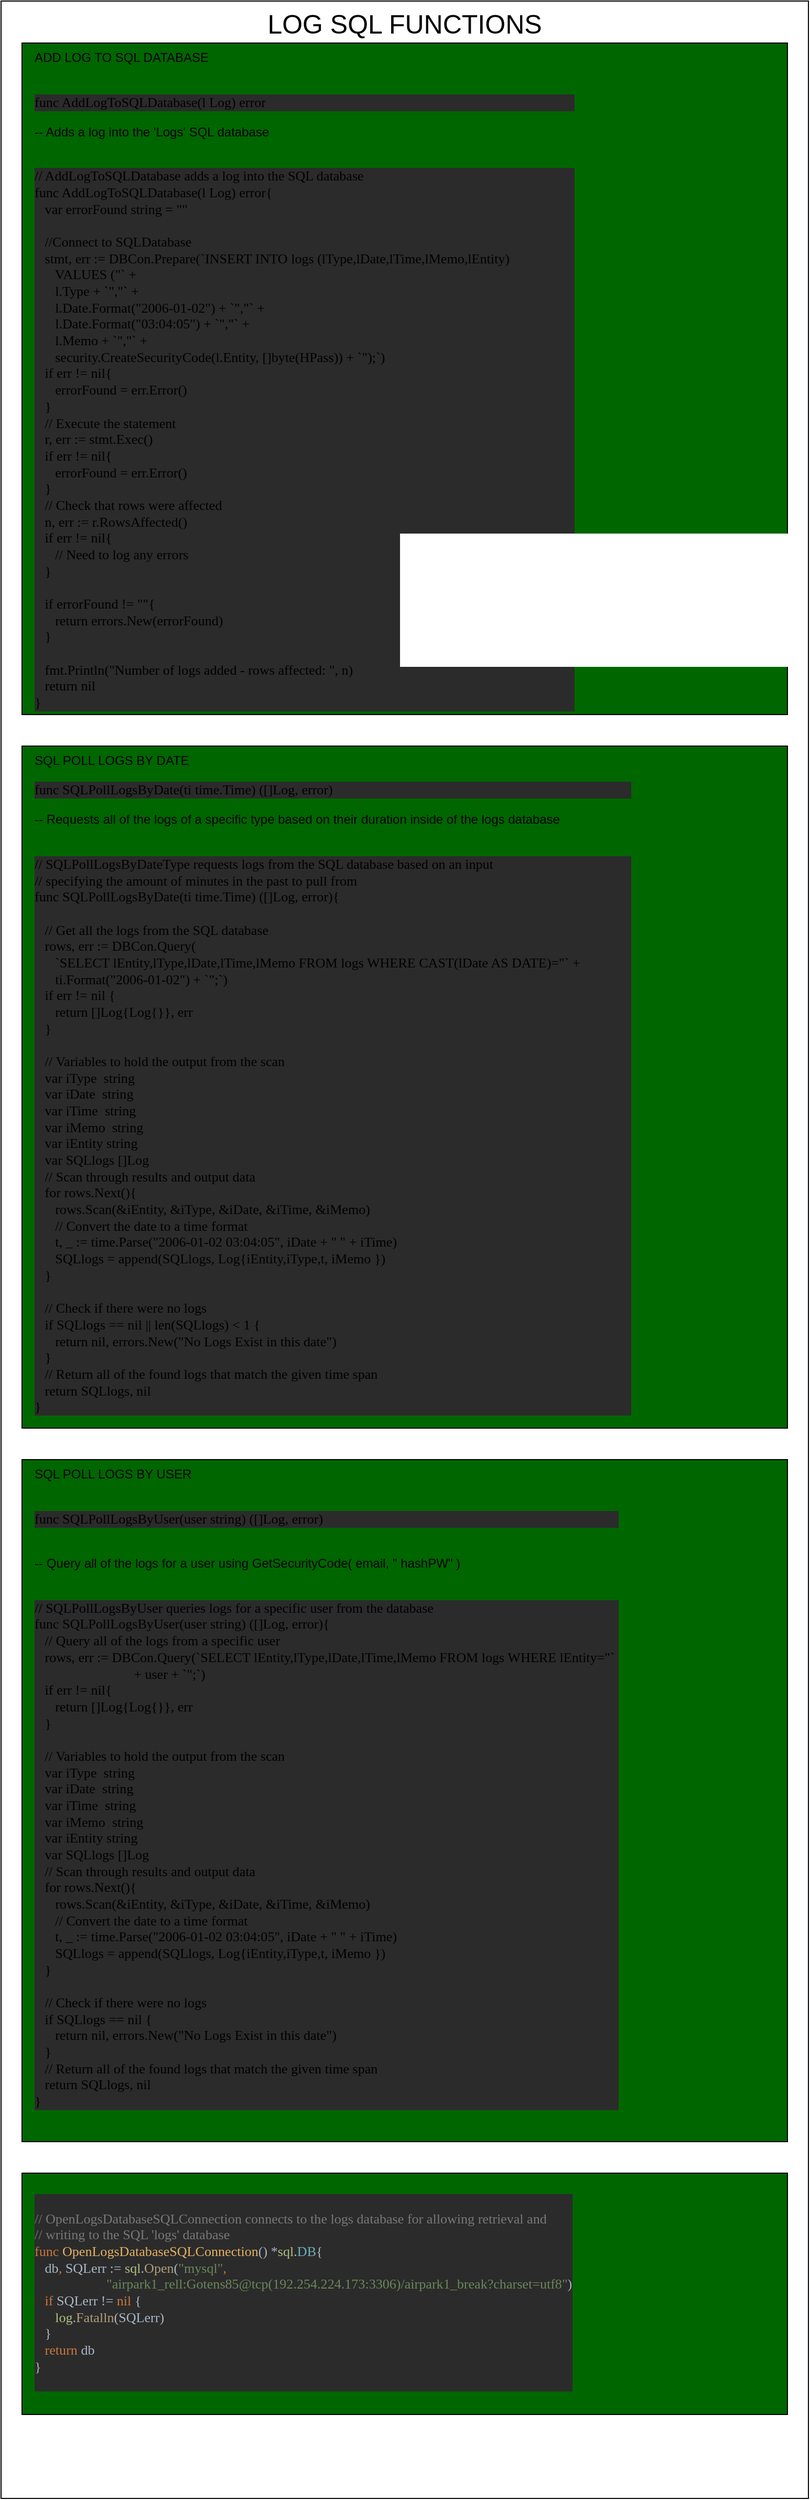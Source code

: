 <mxfile version="13.0.2" type="github">
  <diagram id="lD6KHarhcCYwHScnSqFV" name="Page-1">
    <mxGraphModel dx="876" dy="1772" grid="1" gridSize="10" guides="1" tooltips="1" connect="1" arrows="1" fold="1" page="1" pageScale="1" pageWidth="850" pageHeight="1100" math="0" shadow="0">
      <root>
        <mxCell id="0" />
        <mxCell id="1" parent="0" />
        <mxCell id="ufBeylbA63SAaLsGzbN_-1" value="&lt;font style=&quot;font-size: 25px&quot;&gt;LOG SQL FUNCTIONS&lt;/font&gt;" style="rounded=0;whiteSpace=wrap;html=1;verticalAlign=top;" parent="1" vertex="1">
          <mxGeometry x="10" y="-200" width="770" height="2380" as="geometry" />
        </mxCell>
        <mxCell id="ufBeylbA63SAaLsGzbN_-2" value="&lt;div&gt;ADD LOG TO SQL DATABASE&lt;br&gt;&lt;/div&gt;&lt;div&gt;&lt;br&gt;&lt;/div&gt;&lt;pre style=&quot;background-color: rgb(43 , 43 , 43) ; font-family: &amp;#34;consolas&amp;#34; ; font-size: 9.8pt&quot;&gt;&lt;span&gt;func &lt;/span&gt;&lt;span&gt;AddLogToSQLDatabase&lt;/span&gt;(l &lt;span&gt;Log&lt;/span&gt;) &lt;span&gt;error&lt;/span&gt;&lt;/pre&gt;&lt;div&gt;-- Adds a log into the &#39;Logs&#39; SQL database&lt;br&gt;&lt;/div&gt;&lt;div&gt;&lt;br&gt;&lt;/div&gt;&lt;div&gt;&lt;pre style=&quot;background-color: rgb(43 , 43 , 43) ; font-family: &amp;#34;consolas&amp;#34; ; font-size: 9.8pt&quot;&gt;&lt;span&gt;// AddLogToSQLDatabase adds a log into the SQL database&lt;br&gt;&lt;/span&gt;&lt;span&gt;func &lt;/span&gt;&lt;span&gt;AddLogToSQLDatabase&lt;/span&gt;(l &lt;span&gt;Log&lt;/span&gt;) &lt;span&gt;error&lt;/span&gt;{&lt;br&gt;   &lt;span&gt;var &lt;/span&gt;errorFound &lt;span&gt;string &lt;/span&gt;= &lt;span&gt;&quot;&quot;&lt;br&gt;&lt;/span&gt;&lt;span&gt;&lt;br&gt;&lt;/span&gt;&lt;span&gt;   &lt;/span&gt;&lt;span&gt;//Connect to SQLDatabase&lt;br&gt;&lt;/span&gt;&lt;span&gt;   &lt;/span&gt;stmt&lt;span&gt;, &lt;/span&gt;err := DBCon.&lt;span&gt;Prepare&lt;/span&gt;(&lt;span&gt;`INSERT INTO logs (lType,lDate,lTime,lMemo,lEntity)                   &lt;br&gt;&lt;/span&gt;&lt;span&gt;      VALUES (&quot;` &lt;/span&gt;+&lt;br&gt;      l.Type + &lt;span&gt;`&quot;,&quot;` &lt;/span&gt;+&lt;br&gt;      l.Date.&lt;span&gt;Format&lt;/span&gt;(&lt;span&gt;&quot;2006-01-02&quot;&lt;/span&gt;) + &lt;span&gt;`&quot;,&quot;` &lt;/span&gt;+&lt;br&gt;      l.Date.&lt;span&gt;Format&lt;/span&gt;(&lt;span&gt;&quot;03:04:05&quot;&lt;/span&gt;) + &lt;span&gt;`&quot;,&quot;` &lt;/span&gt;+&lt;br&gt;      l.Memo + &lt;span&gt;`&quot;,&quot;` &lt;/span&gt;+&lt;br&gt;      &lt;span&gt;security&lt;/span&gt;.&lt;span&gt;CreateSecurityCode&lt;/span&gt;(l.Entity&lt;span&gt;, &lt;/span&gt;[]&lt;span&gt;byte&lt;/span&gt;(HPass)) + &lt;span&gt;`&quot;);`&lt;/span&gt;)&lt;br&gt;   &lt;span&gt;if &lt;/span&gt;err != &lt;span&gt;nil&lt;/span&gt;{&lt;br&gt;      errorFound = err.&lt;span&gt;Error&lt;/span&gt;()&lt;br&gt;   }&lt;br&gt;   &lt;span&gt;// Execute the statement&lt;br&gt;&lt;/span&gt;&lt;span&gt;   &lt;/span&gt;r&lt;span&gt;, &lt;/span&gt;err := stmt.&lt;span&gt;Exec&lt;/span&gt;()&lt;br&gt;   &lt;span&gt;if &lt;/span&gt;err != &lt;span&gt;nil&lt;/span&gt;{&lt;br&gt;      errorFound = err.&lt;span&gt;Error&lt;/span&gt;()&lt;br&gt;   }&lt;br&gt;   &lt;span&gt;// Check that rows were affected&lt;br&gt;&lt;/span&gt;&lt;span&gt;   &lt;/span&gt;n&lt;span&gt;, &lt;/span&gt;err := r.&lt;span&gt;RowsAffected&lt;/span&gt;()&lt;br&gt;   &lt;span&gt;if &lt;/span&gt;err != &lt;span&gt;nil&lt;/span&gt;{&lt;br&gt;      &lt;span&gt;// Need to log any errors&lt;br&gt;&lt;/span&gt;&lt;span&gt;   &lt;/span&gt;}&lt;br&gt;&lt;br&gt;   &lt;span&gt;if &lt;/span&gt;errorFound != &lt;span&gt;&quot;&quot;&lt;/span&gt;{&lt;br&gt;      &lt;span&gt;return &lt;/span&gt;&lt;span&gt;errors&lt;/span&gt;.&lt;span&gt;New&lt;/span&gt;(errorFound)&lt;br&gt;   }&lt;br&gt;&lt;br&gt;   &lt;span&gt;fmt&lt;/span&gt;.&lt;span&gt;Println&lt;/span&gt;(&lt;span&gt;&quot;Number of logs added - rows affected: &quot;&lt;/span&gt;&lt;span&gt;, &lt;/span&gt;n)&lt;br&gt;   &lt;span&gt;return nil&lt;br&gt;&lt;/span&gt;}&lt;/pre&gt;&lt;/div&gt;&lt;div&gt;&lt;br&gt;&lt;br&gt;&lt;/div&gt;" style="rounded=0;whiteSpace=wrap;html=1;fillColor=#006600;align=left;verticalAlign=top;spacingLeft=10;" parent="1" vertex="1">
          <mxGeometry x="30" y="-160" width="730" height="640" as="geometry" />
        </mxCell>
        <mxCell id="ufBeylbA63SAaLsGzbN_-3" value="&lt;div&gt;SQL POLL LOGS BY DATE&lt;br&gt;&lt;/div&gt;&lt;pre style=&quot;background-color: rgb(43 , 43 , 43) ; font-family: &amp;#34;consolas&amp;#34; ; font-size: 9.8pt&quot;&gt;&lt;span&gt;func &lt;/span&gt;&lt;span&gt;SQLPollLogsByDate&lt;/span&gt;(ti &lt;span&gt;time&lt;/span&gt;.&lt;span&gt;Time&lt;/span&gt;) ([]&lt;span&gt;Log&lt;/span&gt;&lt;span&gt;, &lt;/span&gt;&lt;span&gt;error&lt;/span&gt;)&lt;/pre&gt;&lt;div&gt;-- Requests all of the logs of a specific type based on their duration inside of the logs database&lt;br&gt;&lt;/div&gt;&lt;div&gt;&lt;br&gt;&lt;/div&gt;&lt;div&gt;&lt;pre style=&quot;background-color: rgb(43 , 43 , 43) ; font-family: &amp;#34;consolas&amp;#34; ; font-size: 9.8pt&quot;&gt;&lt;span&gt;// SQLPollLogsByDateType requests logs from the SQL database based on an input&lt;br&gt;&lt;/span&gt;&lt;span&gt;// specifying the amount of minutes in the past to pull from&lt;br&gt;&lt;/span&gt;&lt;span&gt;func &lt;/span&gt;&lt;span&gt;SQLPollLogsByDate&lt;/span&gt;(ti &lt;span&gt;time&lt;/span&gt;.&lt;span&gt;Time&lt;/span&gt;) ([]&lt;span&gt;Log&lt;/span&gt;&lt;span&gt;, &lt;/span&gt;&lt;span&gt;error&lt;/span&gt;){&lt;br&gt;&lt;br&gt;   &lt;span&gt;// Get all the logs from the SQL database&lt;br&gt;&lt;/span&gt;&lt;span&gt;   &lt;/span&gt;rows&lt;span&gt;, &lt;/span&gt;err := DBCon.&lt;span&gt;Query&lt;/span&gt;(&lt;br&gt;      &lt;span&gt;`SELECT lEntity,lType,lDate,lTime,lMemo FROM logs WHERE CAST(lDate AS DATE)=&quot;` &lt;/span&gt;+               &lt;br&gt;      ti.&lt;span&gt;Format&lt;/span&gt;(&lt;span&gt;&quot;2006-01-02&quot;&lt;/span&gt;) + &lt;span&gt;`&quot;;`&lt;/span&gt;)&lt;br&gt;   &lt;span&gt;if &lt;/span&gt;err != &lt;span&gt;nil &lt;/span&gt;{&lt;br&gt;      &lt;span&gt;return &lt;/span&gt;[]&lt;span&gt;Log&lt;/span&gt;{&lt;span&gt;Log&lt;/span&gt;{}}&lt;span&gt;, &lt;/span&gt;err&lt;br&gt;   }&lt;br&gt;&lt;br&gt;   &lt;span&gt;// Variables to hold the output from the scan&lt;br&gt;&lt;/span&gt;&lt;span&gt;   &lt;/span&gt;&lt;span&gt;var &lt;/span&gt;iType  &lt;span&gt;string&lt;br&gt;&lt;/span&gt;&lt;span&gt;   var &lt;/span&gt;iDate  &lt;span&gt;string&lt;br&gt;&lt;/span&gt;&lt;span&gt;   var &lt;/span&gt;iTime  &lt;span&gt;string&lt;br&gt;&lt;/span&gt;&lt;span&gt;   var &lt;/span&gt;iMemo  &lt;span&gt;string&lt;br&gt;&lt;/span&gt;&lt;span&gt;   var &lt;/span&gt;iEntity &lt;span&gt;string&lt;br&gt;&lt;/span&gt;&lt;span&gt;   var &lt;/span&gt;SQLlogs []&lt;span&gt;Log&lt;br&gt;&lt;/span&gt;&lt;span&gt;   &lt;/span&gt;&lt;span&gt;// Scan through results and output data&lt;br&gt;&lt;/span&gt;&lt;span&gt;   &lt;/span&gt;&lt;span&gt;for &lt;/span&gt;rows.&lt;span&gt;Next&lt;/span&gt;(){&lt;br&gt;      rows.&lt;span&gt;Scan&lt;/span&gt;(&amp;amp;iEntity&lt;span&gt;, &lt;/span&gt;&amp;amp;iType&lt;span&gt;, &lt;/span&gt;&amp;amp;iDate&lt;span&gt;, &lt;/span&gt;&amp;amp;iTime&lt;span&gt;, &lt;/span&gt;&amp;amp;iMemo)&lt;br&gt;      &lt;span&gt;// Convert the date to a time format&lt;br&gt;&lt;/span&gt;&lt;span&gt;      &lt;/span&gt;t&lt;span&gt;, &lt;/span&gt;_ := &lt;span&gt;time&lt;/span&gt;.&lt;span&gt;Parse&lt;/span&gt;(&lt;span&gt;&quot;2006-01-02 03:04:05&quot;&lt;/span&gt;&lt;span&gt;, &lt;/span&gt;iDate + &lt;span&gt;&quot; &quot; &lt;/span&gt;+ iTime)&lt;br&gt;      SQLlogs = &lt;span&gt;append&lt;/span&gt;(SQLlogs&lt;span&gt;, &lt;/span&gt;&lt;span&gt;Log&lt;/span&gt;{iEntity&lt;span&gt;,&lt;/span&gt;iType&lt;span&gt;,&lt;/span&gt;t&lt;span&gt;, &lt;/span&gt;iMemo })&lt;br&gt;   }&lt;br&gt;&lt;br&gt;   &lt;span&gt;// Check if there were no logs&lt;br&gt;&lt;/span&gt;&lt;span&gt;   &lt;/span&gt;&lt;span&gt;if &lt;/span&gt;SQLlogs == &lt;span&gt;nil &lt;/span&gt;|| &lt;span&gt;len&lt;/span&gt;(SQLlogs) &amp;lt; &lt;span&gt;1 &lt;/span&gt;{&lt;br&gt;      &lt;span&gt;return nil&lt;/span&gt;&lt;span&gt;, &lt;/span&gt;&lt;span&gt;errors&lt;/span&gt;.&lt;span&gt;New&lt;/span&gt;(&lt;span&gt;&quot;No Logs Exist in this date&quot;&lt;/span&gt;)&lt;br&gt;   }&lt;br&gt;   &lt;span&gt;// Return all of the found logs that match the given time span&lt;br&gt;&lt;/span&gt;&lt;span&gt;   &lt;/span&gt;&lt;span&gt;return &lt;/span&gt;SQLlogs&lt;span&gt;, &lt;/span&gt;&lt;span&gt;nil&lt;br&gt;&lt;/span&gt;}&lt;/pre&gt;&lt;/div&gt;&lt;div&gt;&lt;br&gt;&lt;br&gt;&lt;/div&gt;" style="rounded=0;whiteSpace=wrap;html=1;fillColor=#006600;align=left;verticalAlign=top;spacingLeft=10;" parent="1" vertex="1">
          <mxGeometry x="30" y="510" width="730" height="650" as="geometry" />
        </mxCell>
        <mxCell id="ufBeylbA63SAaLsGzbN_-4" value="&lt;pre style=&quot;background-color: #2b2b2b ; color: #a9b7c6 ; font-family: &amp;#34;consolas&amp;#34; ; font-size: 9.8pt&quot;&gt;&lt;br&gt;&lt;span style=&quot;color: #c7773e&quot;&gt;&lt;span style=&quot;color: #787878&quot;&gt;// OpenLogsDatabaseSQLConnection connects to the logs database for allowing retrieval and&lt;br&gt;&lt;/span&gt;&lt;span style=&quot;color: #787878&quot;&gt;// writing to the SQL &#39;logs&#39; database&lt;br&gt;&lt;/span&gt;func &lt;/span&gt;&lt;span style=&quot;color: #e6b163&quot;&gt;OpenLogsDatabaseSQLConnection&lt;/span&gt;() *&lt;span style=&quot;color: #afbf7e&quot;&gt;sql&lt;/span&gt;.&lt;span style=&quot;color: #6fafbd&quot;&gt;DB&lt;/span&gt;{&lt;br&gt;   db&lt;span style=&quot;color: #cc7832&quot;&gt;, &lt;/span&gt;SQLerr := &lt;span style=&quot;color: #afbf7e&quot;&gt;sql&lt;/span&gt;.&lt;span style=&quot;color: #b09d79&quot;&gt;Open&lt;/span&gt;(&lt;span style=&quot;color: #6a8759&quot;&gt;&quot;mysql&quot;&lt;/span&gt;&lt;span style=&quot;color: #cc7832&quot;&gt;, &lt;/span&gt;&lt;span style=&quot;color: #6a8759&quot;&gt;&lt;br&gt;                     &quot;airpark1_rell:Gotens85@tcp(192.254.224.173:3306)/airpark1_break?charset=utf8&quot;&lt;/span&gt;)&lt;br&gt;   &lt;span style=&quot;color: #c7773e&quot;&gt;if &lt;/span&gt;SQLerr != &lt;span style=&quot;color: #c7773e&quot;&gt;nil &lt;/span&gt;{&lt;br&gt;      &lt;span style=&quot;color: #afbf7e&quot;&gt;log&lt;/span&gt;.&lt;span style=&quot;color: #b09d79&quot;&gt;Fatalln&lt;/span&gt;(SQLerr)&lt;br&gt;   }&lt;br&gt;   &lt;span style=&quot;color: #c7773e&quot;&gt;return &lt;/span&gt;db&lt;br&gt;}&lt;br&gt;&lt;br&gt;&lt;/pre&gt;" style="rounded=0;whiteSpace=wrap;html=1;fillColor=#006600;align=left;verticalAlign=top;spacingLeft=10;" parent="1" vertex="1">
          <mxGeometry x="30" y="1870" width="730" height="230" as="geometry" />
        </mxCell>
        <mxCell id="f5l4dXjedvk08H-3zB6K-1" value="&lt;div&gt;SQL POLL LOGS BY USER&lt;br&gt;&lt;/div&gt;&lt;div&gt;&lt;br&gt;&lt;/div&gt;&lt;div&gt;&lt;pre style=&quot;background-color: rgb(43 , 43 , 43) ; font-family: &amp;#34;consolas&amp;#34; ; font-size: 9.8pt&quot;&gt;&lt;span&gt;func &lt;/span&gt;&lt;span&gt;SQLPollLogsByUser&lt;/span&gt;(user &lt;span&gt;string&lt;/span&gt;) ([]&lt;span&gt;Log&lt;/span&gt;&lt;span&gt;, &lt;/span&gt;&lt;span&gt;error&lt;/span&gt;)&lt;/pre&gt;&lt;/div&gt;&lt;div&gt;&lt;br&gt;&lt;/div&gt;&lt;div&gt;-- Query all of the logs for a user using GetSecurityCode( email, &quot; hashPW&quot; )&lt;br&gt;&lt;/div&gt;&lt;div&gt;&lt;br&gt;&lt;/div&gt;&lt;div&gt;&lt;pre style=&quot;background-color: rgb(43 , 43 , 43) ; font-family: &amp;#34;consolas&amp;#34; ; font-size: 9.8pt&quot;&gt;&lt;span&gt;// SQLPollLogsByUser queries logs for a specific user from the database&lt;br&gt;&lt;/span&gt;&lt;span&gt;func &lt;/span&gt;&lt;span&gt;SQLPollLogsByUser&lt;/span&gt;(user &lt;span&gt;string&lt;/span&gt;) ([]&lt;span&gt;Log&lt;/span&gt;&lt;span&gt;, &lt;/span&gt;&lt;span&gt;error&lt;/span&gt;){&lt;br&gt;   &lt;span&gt;// Query all of the logs from a specific user&lt;br&gt;&lt;/span&gt;&lt;span&gt;   &lt;/span&gt;rows&lt;span&gt;, &lt;/span&gt;err := DBCon.&lt;span&gt;Query&lt;/span&gt;(&lt;span&gt;`SELECT lEntity,lType,lDate,lTime,lMemo FROM logs WHERE lEntity=&quot;` &lt;/span&gt;&lt;br&gt;                             + user + &lt;span&gt;`&quot;;`&lt;/span&gt;)&lt;br&gt;   &lt;span&gt;if &lt;/span&gt;err != &lt;span&gt;nil&lt;/span&gt;{&lt;br&gt;      &lt;span&gt;return &lt;/span&gt;[]&lt;span&gt;Log&lt;/span&gt;{&lt;span&gt;Log&lt;/span&gt;{}}&lt;span&gt;, &lt;/span&gt;err&lt;br&gt;   }&lt;br&gt;&lt;br&gt;   &lt;span&gt;// Variables to hold the output from the scan&lt;br&gt;&lt;/span&gt;&lt;span&gt;   &lt;/span&gt;&lt;span&gt;var &lt;/span&gt;iType  &lt;span&gt;string&lt;br&gt;&lt;/span&gt;&lt;span&gt;   var &lt;/span&gt;iDate  &lt;span&gt;string&lt;br&gt;&lt;/span&gt;&lt;span&gt;   var &lt;/span&gt;iTime  &lt;span&gt;string&lt;br&gt;&lt;/span&gt;&lt;span&gt;   var &lt;/span&gt;iMemo  &lt;span&gt;string&lt;br&gt;&lt;/span&gt;&lt;span&gt;   var &lt;/span&gt;iEntity &lt;span&gt;string&lt;br&gt;&lt;/span&gt;&lt;span&gt;   var &lt;/span&gt;SQLlogs []&lt;span&gt;Log&lt;br&gt;&lt;/span&gt;&lt;span&gt;   &lt;/span&gt;&lt;span&gt;// Scan through results and output data&lt;br&gt;&lt;/span&gt;&lt;span&gt;   &lt;/span&gt;&lt;span&gt;for &lt;/span&gt;rows.&lt;span&gt;Next&lt;/span&gt;(){&lt;br&gt;      rows.&lt;span&gt;Scan&lt;/span&gt;(&amp;amp;iEntity&lt;span&gt;, &lt;/span&gt;&amp;amp;iType&lt;span&gt;, &lt;/span&gt;&amp;amp;iDate&lt;span&gt;, &lt;/span&gt;&amp;amp;iTime&lt;span&gt;, &lt;/span&gt;&amp;amp;iMemo)&lt;br&gt;      &lt;span&gt;// Convert the date to a time format&lt;br&gt;&lt;/span&gt;&lt;span&gt;      &lt;/span&gt;t&lt;span&gt;, &lt;/span&gt;_ := &lt;span&gt;time&lt;/span&gt;.&lt;span&gt;Parse&lt;/span&gt;(&lt;span&gt;&quot;2006-01-02 03:04:05&quot;&lt;/span&gt;&lt;span&gt;, &lt;/span&gt;iDate + &lt;span&gt;&quot; &quot; &lt;/span&gt;+ iTime)&lt;br&gt;      SQLlogs = &lt;span&gt;append&lt;/span&gt;(SQLlogs&lt;span&gt;, &lt;/span&gt;&lt;span&gt;Log&lt;/span&gt;{iEntity&lt;span&gt;,&lt;/span&gt;iType&lt;span&gt;,&lt;/span&gt;t&lt;span&gt;, &lt;/span&gt;iMemo })&lt;br&gt;   }&lt;br&gt;&lt;br&gt;   &lt;span&gt;// Check if there were no logs&lt;br&gt;&lt;/span&gt;&lt;span&gt;   &lt;/span&gt;&lt;span&gt;if &lt;/span&gt;SQLlogs == &lt;span&gt;nil &lt;/span&gt;{&lt;br&gt;      &lt;span&gt;return nil&lt;/span&gt;&lt;span&gt;, &lt;/span&gt;&lt;span&gt;errors&lt;/span&gt;.&lt;span&gt;New&lt;/span&gt;(&lt;span&gt;&quot;No Logs Exist in this date&quot;&lt;/span&gt;)&lt;br&gt;   }&lt;br&gt;   &lt;span&gt;// Return all of the found logs that match the given time span&lt;br&gt;&lt;/span&gt;&lt;span&gt;   &lt;/span&gt;&lt;span&gt;return &lt;/span&gt;SQLlogs&lt;span&gt;, &lt;/span&gt;&lt;span&gt;nil&lt;br&gt;&lt;/span&gt;}&lt;/pre&gt;&lt;/div&gt;&lt;div&gt;&lt;br&gt;&lt;br&gt;&lt;/div&gt;" style="rounded=0;whiteSpace=wrap;html=1;fillColor=#006600;align=left;verticalAlign=top;spacingLeft=10;" parent="1" vertex="1">
          <mxGeometry x="30" y="1190" width="730" height="650" as="geometry" />
        </mxCell>
      </root>
    </mxGraphModel>
  </diagram>
</mxfile>
